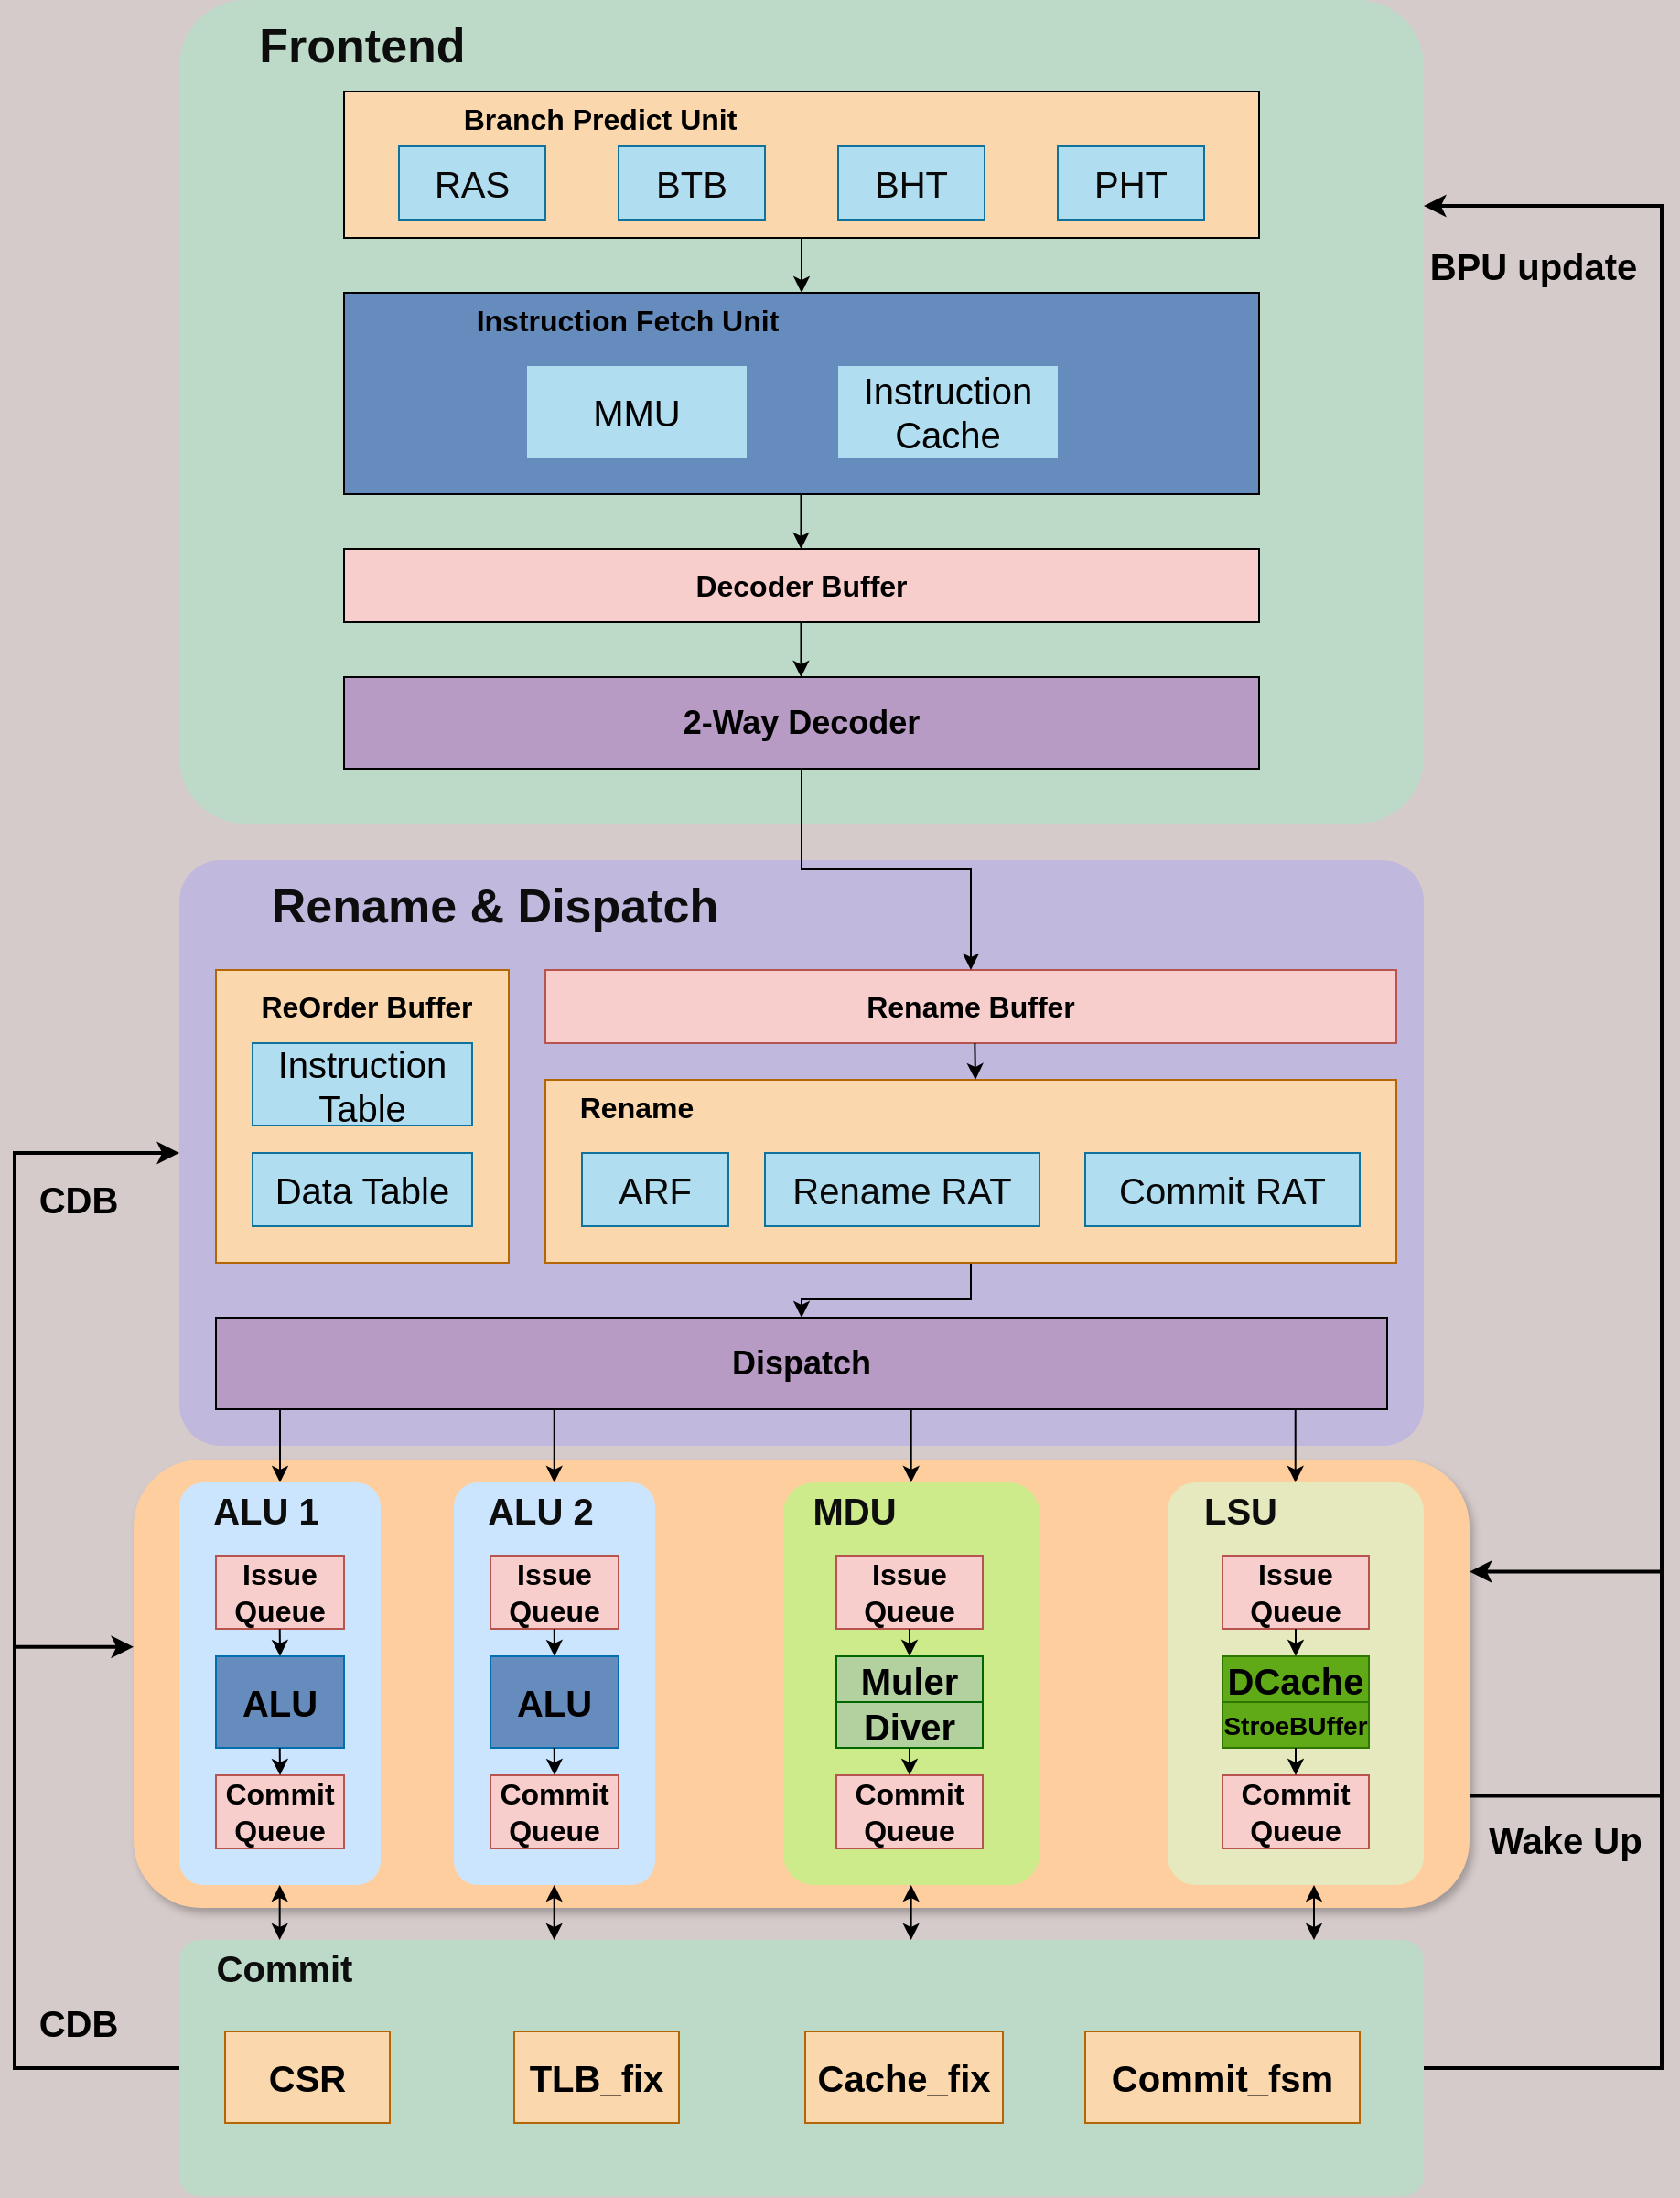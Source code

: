 <mxfile version="24.0.4" type="device">
  <diagram name="第 1 页" id="OixxFrNOTcnE9LDFzAgu">
    <mxGraphModel dx="1265" dy="1587" grid="1" gridSize="10" guides="1" tooltips="1" connect="1" arrows="1" fold="1" page="1" pageScale="1" pageWidth="1169" pageHeight="827" background="#D6CBCB" math="0" shadow="0">
      <root>
        <mxCell id="0" />
        <mxCell id="1" parent="0" />
        <mxCell id="g7ZWh883WfCquwsNuPWS-22" value="" style="rounded=1;whiteSpace=wrap;html=1;fillColor=#FFCE9F;dashed=1;dashPattern=12 12;strokeWidth=2;strokeColor=none;shadow=1;" parent="1" vertex="1">
          <mxGeometry x="195" y="27.5" width="730" height="245" as="geometry" />
        </mxCell>
        <mxCell id="9N7Yw_b5-xZxr5LR7VDQ-1" value="" style="rounded=1;whiteSpace=wrap;html=1;gradientColor=none;fillColor=#BDD9C8;arcSize=8;movable=1;resizable=1;rotatable=1;deletable=1;editable=1;locked=0;connectable=1;strokeColor=none;" parent="1" vertex="1">
          <mxGeometry x="220" y="-770" width="680" height="450" as="geometry" />
        </mxCell>
        <mxCell id="9N7Yw_b5-xZxr5LR7VDQ-2" value="&lt;b&gt;&lt;font style=&quot;font-size: 26px;&quot; color=&quot;#0d0d0d&quot;&gt;Frontend&lt;/font&gt;&lt;/b&gt;" style="text;strokeColor=none;align=center;fillColor=none;html=1;verticalAlign=middle;whiteSpace=wrap;rounded=0;movable=1;resizable=1;rotatable=1;deletable=1;editable=1;locked=0;connectable=1;" parent="1" vertex="1">
          <mxGeometry x="250" y="-760" width="140" height="30" as="geometry" />
        </mxCell>
        <mxCell id="9N7Yw_b5-xZxr5LR7VDQ-3" value="" style="rounded=0;whiteSpace=wrap;html=1;fillColor=#fad7ac;strokeColor=#000000;movable=1;resizable=1;rotatable=1;deletable=1;editable=1;locked=0;connectable=1;" parent="1" vertex="1">
          <mxGeometry x="310" y="-720" width="500" height="80" as="geometry" />
        </mxCell>
        <mxCell id="9N7Yw_b5-xZxr5LR7VDQ-4" value="&lt;font style=&quot;font-size: 20px;&quot; color=&quot;#080808&quot;&gt;RAS&lt;/font&gt;" style="rounded=0;whiteSpace=wrap;html=1;fillColor=#b1ddf0;strokeColor=#10739e;fontSize=20;" parent="1" vertex="1">
          <mxGeometry x="340" y="-690" width="80" height="40" as="geometry" />
        </mxCell>
        <mxCell id="9N7Yw_b5-xZxr5LR7VDQ-5" value="&lt;font style=&quot;font-size: 20px;&quot; color=&quot;#080808&quot;&gt;BTB&lt;/font&gt;" style="rounded=0;whiteSpace=wrap;html=1;fillColor=#b1ddf0;strokeColor=#10739e;fontSize=20;" parent="1" vertex="1">
          <mxGeometry x="460" y="-690" width="80" height="40" as="geometry" />
        </mxCell>
        <mxCell id="9N7Yw_b5-xZxr5LR7VDQ-6" value="&lt;font style=&quot;font-size: 20px;&quot; color=&quot;#080808&quot;&gt;BHT&lt;/font&gt;" style="rounded=0;whiteSpace=wrap;html=1;fillColor=#b1ddf0;strokeColor=#10739e;fontSize=20;" parent="1" vertex="1">
          <mxGeometry x="580" y="-690" width="80" height="40" as="geometry" />
        </mxCell>
        <mxCell id="9N7Yw_b5-xZxr5LR7VDQ-7" value="&lt;font style=&quot;font-size: 20px;&quot; color=&quot;#080808&quot;&gt;PHT&lt;/font&gt;" style="rounded=0;whiteSpace=wrap;html=1;fillColor=#b1ddf0;strokeColor=#10739e;fontSize=20;" parent="1" vertex="1">
          <mxGeometry x="700" y="-690" width="80" height="40" as="geometry" />
        </mxCell>
        <mxCell id="9N7Yw_b5-xZxr5LR7VDQ-9" value="&lt;font style=&quot;font-size: 16px;&quot; color=&quot;#000000&quot;&gt;&lt;b&gt;Branch Predict Unit&lt;/b&gt;&lt;/font&gt;" style="text;strokeColor=none;align=center;fillColor=none;html=1;verticalAlign=middle;whiteSpace=wrap;rounded=0;" parent="1" vertex="1">
          <mxGeometry x="370" y="-720" width="160" height="30" as="geometry" />
        </mxCell>
        <mxCell id="9N7Yw_b5-xZxr5LR7VDQ-10" value="" style="whiteSpace=wrap;html=1;fillColor=#668CBD;strokeColor=#000000;fontColor=#ffffff;" parent="1" vertex="1">
          <mxGeometry x="310" y="-610" width="500" height="110" as="geometry" />
        </mxCell>
        <mxCell id="9N7Yw_b5-xZxr5LR7VDQ-11" value="&lt;font style=&quot;font-size: 16px;&quot; color=&quot;#000000&quot;&gt;&lt;b&gt;Instruction Fetch Unit&lt;/b&gt;&lt;/font&gt;" style="text;strokeColor=none;align=center;fillColor=none;html=1;verticalAlign=middle;whiteSpace=wrap;rounded=0;" parent="1" vertex="1">
          <mxGeometry x="380" y="-610" width="170" height="30" as="geometry" />
        </mxCell>
        <mxCell id="9N7Yw_b5-xZxr5LR7VDQ-12" value="&lt;font color=&quot;#000000&quot; style=&quot;font-size: 20px;&quot;&gt;Instruction Cache&lt;/font&gt;" style="whiteSpace=wrap;html=1;fillColor=#b1ddf0;strokeColor=none;" parent="1" vertex="1">
          <mxGeometry x="580" y="-570" width="120" height="50" as="geometry" />
        </mxCell>
        <mxCell id="9N7Yw_b5-xZxr5LR7VDQ-15" value="&lt;font size=&quot;1&quot; color=&quot;#000000&quot; style=&quot;&quot;&gt;&lt;b style=&quot;font-size: 18px;&quot;&gt;2-Way Decoder&lt;/b&gt;&lt;/font&gt;" style="whiteSpace=wrap;html=1;fillColor=#B89BC4;strokeColor=#000000;" parent="1" vertex="1">
          <mxGeometry x="310" y="-400" width="500" height="50" as="geometry" />
        </mxCell>
        <mxCell id="v0avsc7RBEA6WFCqqq-d-2" value="&lt;font color=&quot;#000000&quot; style=&quot;font-size: 20px;&quot;&gt;MMU&lt;/font&gt;" style="whiteSpace=wrap;html=1;fillColor=#b1ddf0;strokeColor=none;" parent="1" vertex="1">
          <mxGeometry x="410" y="-570" width="120" height="50" as="geometry" />
        </mxCell>
        <mxCell id="v0avsc7RBEA6WFCqqq-d-3" value="&lt;font color=&quot;#000000&quot; style=&quot;font-size: 16px;&quot;&gt;&lt;b&gt;Decoder Buffer&lt;/b&gt;&lt;/font&gt;" style="whiteSpace=wrap;html=1;fillColor=#f8cecc;strokeColor=#000000;" parent="1" vertex="1">
          <mxGeometry x="310" y="-470" width="500" height="40" as="geometry" />
        </mxCell>
        <mxCell id="v0avsc7RBEA6WFCqqq-d-5" value="" style="rounded=1;whiteSpace=wrap;html=1;strokeColor=none;align=center;verticalAlign=middle;fontFamily=Helvetica;fontSize=12;fillColor=#C1B8DE;arcSize=7;" parent="1" vertex="1">
          <mxGeometry x="220" y="-300" width="680" height="320" as="geometry" />
        </mxCell>
        <mxCell id="v0avsc7RBEA6WFCqqq-d-6" value="&lt;b&gt;&lt;font style=&quot;font-size: 26px;&quot; color=&quot;#0d0d0d&quot;&gt;Rename &amp;amp; Dispatch&lt;/font&gt;&lt;/b&gt;" style="text;strokeColor=none;align=center;fillColor=none;html=1;verticalAlign=middle;whiteSpace=wrap;rounded=0;movable=1;resizable=1;rotatable=1;deletable=1;editable=1;locked=0;connectable=1;" parent="1" vertex="1">
          <mxGeometry x="255" y="-290" width="275" height="30" as="geometry" />
        </mxCell>
        <mxCell id="v0avsc7RBEA6WFCqqq-d-9" value="" style="rounded=1;whiteSpace=wrap;html=1;strokeColor=none;align=center;verticalAlign=middle;fontFamily=Helvetica;fontSize=12;fillColor=#cce5ff;arcSize=12;" parent="1" vertex="1">
          <mxGeometry x="220" y="40" width="110" height="220" as="geometry" />
        </mxCell>
        <mxCell id="v0avsc7RBEA6WFCqqq-d-10" value="" style="rounded=1;whiteSpace=wrap;html=1;strokeColor=none;align=center;verticalAlign=middle;fontFamily=Helvetica;fontSize=12;fillColor=#E6E8BE;arcSize=11;" parent="1" vertex="1">
          <mxGeometry x="760" y="40" width="140" height="220" as="geometry" />
        </mxCell>
        <mxCell id="v0avsc7RBEA6WFCqqq-d-11" value="" style="rounded=1;whiteSpace=wrap;html=1;strokeColor=none;align=center;verticalAlign=middle;fontFamily=Helvetica;fontSize=12;fillColor=#cdeb8b;arcSize=12;" parent="1" vertex="1">
          <mxGeometry x="550" y="40" width="140" height="220" as="geometry" />
        </mxCell>
        <mxCell id="v0avsc7RBEA6WFCqqq-d-13" value="&lt;font color=&quot;#0d0d0d&quot;&gt;&lt;b&gt;ALU 1&lt;/b&gt;&lt;/font&gt;" style="text;strokeColor=none;align=center;fillColor=none;html=1;verticalAlign=middle;whiteSpace=wrap;rounded=0;movable=1;resizable=1;rotatable=1;deletable=1;editable=1;locked=0;connectable=1;fontSize=20;" parent="1" vertex="1">
          <mxGeometry x="225" y="40" width="85" height="30" as="geometry" />
        </mxCell>
        <mxCell id="v0avsc7RBEA6WFCqqq-d-14" value="&lt;b style=&quot;font-size: 20px;&quot;&gt;&lt;font style=&quot;font-size: 20px;&quot; color=&quot;#0d0d0d&quot;&gt;LSU&lt;/font&gt;&lt;/b&gt;" style="text;strokeColor=none;align=center;fillColor=none;html=1;verticalAlign=middle;whiteSpace=wrap;rounded=0;movable=1;resizable=1;rotatable=1;deletable=1;editable=1;locked=0;connectable=1;fontSize=20;" parent="1" vertex="1">
          <mxGeometry x="760" y="40" width="80" height="30" as="geometry" />
        </mxCell>
        <mxCell id="v0avsc7RBEA6WFCqqq-d-15" value="&lt;b style=&quot;font-size: 20px;&quot;&gt;&lt;font style=&quot;font-size: 20px;&quot; color=&quot;#0d0d0d&quot;&gt;MDU&lt;/font&gt;&lt;/b&gt;" style="text;strokeColor=none;align=center;fillColor=none;html=1;verticalAlign=middle;whiteSpace=wrap;rounded=0;movable=1;resizable=1;rotatable=1;deletable=1;editable=1;locked=0;connectable=1;fontSize=20;" parent="1" vertex="1">
          <mxGeometry x="549" y="40" width="80" height="30" as="geometry" />
        </mxCell>
        <mxCell id="v0avsc7RBEA6WFCqqq-d-20" value="&lt;font color=&quot;#000000&quot; style=&quot;font-size: 20px;&quot;&gt;ALU&lt;/font&gt;" style="whiteSpace=wrap;html=1;fillColor=#668CBD;strokeColor=#006EAF;fontColor=#ffffff;fontStyle=1" parent="1" vertex="1">
          <mxGeometry x="240" y="135" width="70" height="50" as="geometry" />
        </mxCell>
        <mxCell id="v0avsc7RBEA6WFCqqq-d-4" value="&lt;font color=&quot;#000000&quot; style=&quot;font-size: 16px;&quot;&gt;&lt;b&gt;Rename Buffer&lt;/b&gt;&lt;/font&gt;" style="whiteSpace=wrap;html=1;fillColor=#f8cecc;strokeColor=#b85450;" parent="1" vertex="1">
          <mxGeometry x="420" y="-240" width="465" height="40" as="geometry" />
        </mxCell>
        <mxCell id="v0avsc7RBEA6WFCqqq-d-24" value="" style="whiteSpace=wrap;html=1;fillColor=#fad7ac;strokeColor=#b46504;rounded=0;" parent="1" vertex="1">
          <mxGeometry x="240" y="-240" width="160" height="160" as="geometry" />
        </mxCell>
        <mxCell id="v0avsc7RBEA6WFCqqq-d-25" value="&lt;font style=&quot;font-size: 16px;&quot; color=&quot;#000000&quot;&gt;&lt;b&gt;ReOrder Buffer&lt;/b&gt;&lt;/font&gt;" style="text;strokeColor=none;align=center;fillColor=none;html=1;verticalAlign=middle;whiteSpace=wrap;rounded=0;" parent="1" vertex="1">
          <mxGeometry x="245" y="-235" width="155" height="30" as="geometry" />
        </mxCell>
        <mxCell id="v0avsc7RBEA6WFCqqq-d-26" value="&lt;font color=&quot;#000000&quot;&gt;&lt;span style=&quot;font-size: 20px;&quot;&gt;Data Table&lt;/span&gt;&lt;/font&gt;" style="whiteSpace=wrap;html=1;fillColor=#b1ddf0;strokeColor=#10739e;rounded=0;fontSize=20;" parent="1" vertex="1">
          <mxGeometry x="260" y="-140" width="120" height="40" as="geometry" />
        </mxCell>
        <mxCell id="v0avsc7RBEA6WFCqqq-d-27" value="&lt;font color=&quot;#000000&quot; style=&quot;font-size: 20px;&quot;&gt;Instruction Table&lt;/font&gt;" style="whiteSpace=wrap;html=1;fillColor=#b1ddf0;strokeColor=#10739e;rounded=0;fontSize=20;" parent="1" vertex="1">
          <mxGeometry x="260" y="-200" width="120" height="45" as="geometry" />
        </mxCell>
        <mxCell id="v0avsc7RBEA6WFCqqq-d-77" style="edgeStyle=orthogonalEdgeStyle;rounded=0;orthogonalLoop=1;jettySize=auto;html=1;entryX=0.5;entryY=0;entryDx=0;entryDy=0;fontFamily=Helvetica;fontSize=12;fontColor=default;strokeColor=#000000;" parent="1" source="v0avsc7RBEA6WFCqqq-d-29" target="v0avsc7RBEA6WFCqqq-d-36" edge="1">
          <mxGeometry relative="1" as="geometry" />
        </mxCell>
        <mxCell id="v0avsc7RBEA6WFCqqq-d-29" value="" style="whiteSpace=wrap;html=1;rounded=0;strokeColor=#b46504;align=center;verticalAlign=middle;fontFamily=Helvetica;fontSize=12;fontColor=default;fillColor=#fad7ac;" parent="1" vertex="1">
          <mxGeometry x="420" y="-180" width="465" height="100" as="geometry" />
        </mxCell>
        <mxCell id="v0avsc7RBEA6WFCqqq-d-28" value="&lt;font style=&quot;font-size: 16px;&quot; color=&quot;#000000&quot;&gt;&lt;b&gt;Rename&lt;/b&gt;&lt;/font&gt;" style="text;strokeColor=none;align=center;fillColor=none;html=1;verticalAlign=middle;whiteSpace=wrap;rounded=0;" parent="1" vertex="1">
          <mxGeometry x="420" y="-180" width="100" height="30" as="geometry" />
        </mxCell>
        <mxCell id="v0avsc7RBEA6WFCqqq-d-31" value="&lt;font style=&quot;font-size: 20px;&quot; color=&quot;#080808&quot;&gt;ARF&lt;/font&gt;" style="rounded=0;whiteSpace=wrap;html=1;fillColor=#b1ddf0;strokeColor=#10739e;fontSize=20;" parent="1" vertex="1">
          <mxGeometry x="440" y="-140" width="80" height="40" as="geometry" />
        </mxCell>
        <mxCell id="v0avsc7RBEA6WFCqqq-d-32" value="&lt;font style=&quot;font-size: 20px;&quot; color=&quot;#080808&quot;&gt;Rename RAT&lt;/font&gt;" style="rounded=0;whiteSpace=wrap;html=1;fillColor=#b1ddf0;strokeColor=#10739e;fontSize=20;" parent="1" vertex="1">
          <mxGeometry x="540" y="-140" width="150" height="40" as="geometry" />
        </mxCell>
        <mxCell id="v0avsc7RBEA6WFCqqq-d-34" value="&lt;font style=&quot;font-size: 20px;&quot; color=&quot;#080808&quot;&gt;Commit RAT&lt;/font&gt;" style="rounded=0;whiteSpace=wrap;html=1;fillColor=#b1ddf0;strokeColor=#10739e;fontSize=20;" parent="1" vertex="1">
          <mxGeometry x="715" y="-140" width="150" height="40" as="geometry" />
        </mxCell>
        <mxCell id="v0avsc7RBEA6WFCqqq-d-36" value="&lt;font color=&quot;#000000&quot;&gt;&lt;span style=&quot;font-size: 18px;&quot;&gt;&lt;b&gt;Dispatch&lt;/b&gt;&lt;/span&gt;&lt;/font&gt;" style="whiteSpace=wrap;html=1;fillColor=#B89BC4;strokeColor=#000000;" parent="1" vertex="1">
          <mxGeometry x="240" y="-50" width="640" height="50" as="geometry" />
        </mxCell>
        <mxCell id="v0avsc7RBEA6WFCqqq-d-42" value="&lt;font color=&quot;#000000&quot; style=&quot;font-size: 16px;&quot;&gt;&lt;b&gt;Issue Queue&lt;/b&gt;&lt;/font&gt;" style="whiteSpace=wrap;html=1;fillColor=#f8cecc;strokeColor=#b85450;" parent="1" vertex="1">
          <mxGeometry x="240" y="80" width="70" height="40" as="geometry" />
        </mxCell>
        <mxCell id="v0avsc7RBEA6WFCqqq-d-48" value="&lt;font color=&quot;#000000&quot; style=&quot;font-size: 16px;&quot;&gt;&lt;b&gt;Commit Queue&lt;/b&gt;&lt;/font&gt;" style="whiteSpace=wrap;html=1;fillColor=#f8cecc;strokeColor=#b85450;" parent="1" vertex="1">
          <mxGeometry x="240" y="200" width="70" height="40" as="geometry" />
        </mxCell>
        <mxCell id="v0avsc7RBEA6WFCqqq-d-50" value="&lt;font color=&quot;#000000&quot; style=&quot;font-size: 16px;&quot;&gt;&lt;b&gt;Issue Queue&lt;/b&gt;&lt;/font&gt;" style="whiteSpace=wrap;html=1;fillColor=#f8cecc;strokeColor=#b85450;" parent="1" vertex="1">
          <mxGeometry x="790" y="80" width="80" height="40" as="geometry" />
        </mxCell>
        <mxCell id="v0avsc7RBEA6WFCqqq-d-51" value="&lt;font color=&quot;#000000&quot; style=&quot;font-size: 16px;&quot;&gt;&lt;b&gt;Commit Queue&lt;/b&gt;&lt;/font&gt;" style="whiteSpace=wrap;html=1;fillColor=#f8cecc;strokeColor=#b85450;" parent="1" vertex="1">
          <mxGeometry x="790" y="200" width="80" height="40" as="geometry" />
        </mxCell>
        <mxCell id="v0avsc7RBEA6WFCqqq-d-52" value="&lt;font color=&quot;#000000&quot; style=&quot;font-size: 16px;&quot;&gt;&lt;b&gt;Issue Queue&lt;/b&gt;&lt;/font&gt;" style="whiteSpace=wrap;html=1;fillColor=#f8cecc;strokeColor=#b85450;" parent="1" vertex="1">
          <mxGeometry x="579" y="80" width="80" height="40" as="geometry" />
        </mxCell>
        <mxCell id="v0avsc7RBEA6WFCqqq-d-53" value="&lt;font color=&quot;#000000&quot; style=&quot;font-size: 16px;&quot;&gt;&lt;b&gt;Commit Queue&lt;/b&gt;&lt;/font&gt;" style="whiteSpace=wrap;html=1;fillColor=#f8cecc;strokeColor=#b85450;" parent="1" vertex="1">
          <mxGeometry x="579" y="200" width="80" height="40" as="geometry" />
        </mxCell>
        <mxCell id="g7ZWh883WfCquwsNuPWS-17" style="edgeStyle=orthogonalEdgeStyle;rounded=0;orthogonalLoop=1;jettySize=auto;html=1;exitX=0;exitY=0.5;exitDx=0;exitDy=0;entryX=0;entryY=0.5;entryDx=0;entryDy=0;jumpSize=16;strokeWidth=2;" parent="1" source="v0avsc7RBEA6WFCqqq-d-54" target="v0avsc7RBEA6WFCqqq-d-5" edge="1">
          <mxGeometry relative="1" as="geometry">
            <Array as="points">
              <mxPoint x="130" y="360" />
              <mxPoint x="130" y="-140" />
            </Array>
          </mxGeometry>
        </mxCell>
        <mxCell id="g7ZWh883WfCquwsNuPWS-30" style="edgeStyle=orthogonalEdgeStyle;rounded=0;orthogonalLoop=1;jettySize=auto;html=1;exitX=1;exitY=0.5;exitDx=0;exitDy=0;entryX=1;entryY=0.25;entryDx=0;entryDy=0;strokeWidth=2;" parent="1" source="v0avsc7RBEA6WFCqqq-d-54" target="9N7Yw_b5-xZxr5LR7VDQ-1" edge="1">
          <mxGeometry relative="1" as="geometry">
            <Array as="points">
              <mxPoint x="1030" y="360" />
              <mxPoint x="1030" y="-658" />
            </Array>
          </mxGeometry>
        </mxCell>
        <mxCell id="v0avsc7RBEA6WFCqqq-d-54" value="" style="rounded=1;whiteSpace=wrap;html=1;strokeColor=none;align=center;verticalAlign=middle;fontFamily=Helvetica;fontSize=12;fillColor=#BDD9C8;gradientColor=none;arcSize=8;" parent="1" vertex="1">
          <mxGeometry x="220" y="290" width="680" height="140" as="geometry" />
        </mxCell>
        <mxCell id="v0avsc7RBEA6WFCqqq-d-55" value="" style="edgeStyle=none;orthogonalLoop=1;jettySize=auto;html=1;rounded=0;fontFamily=Helvetica;fontSize=12;fontColor=default;strokeColor=#000000;exitX=0.5;exitY=1;exitDx=0;exitDy=0;entryX=0.5;entryY=0;entryDx=0;entryDy=0;" parent="1" source="9N7Yw_b5-xZxr5LR7VDQ-3" target="9N7Yw_b5-xZxr5LR7VDQ-10" edge="1">
          <mxGeometry width="80" relative="1" as="geometry">
            <mxPoint x="535" y="-630" as="sourcePoint" />
            <mxPoint x="615" y="-630" as="targetPoint" />
            <Array as="points" />
          </mxGeometry>
        </mxCell>
        <mxCell id="v0avsc7RBEA6WFCqqq-d-56" value="" style="edgeStyle=none;orthogonalLoop=1;jettySize=auto;html=1;rounded=0;fontFamily=Helvetica;fontSize=12;fontColor=default;strokeColor=#000000;exitX=0.5;exitY=1;exitDx=0;exitDy=0;entryX=0.5;entryY=0;entryDx=0;entryDy=0;" parent="1" edge="1">
          <mxGeometry width="80" relative="1" as="geometry">
            <mxPoint x="559.72" y="-500" as="sourcePoint" />
            <mxPoint x="559.72" y="-470" as="targetPoint" />
            <Array as="points" />
          </mxGeometry>
        </mxCell>
        <mxCell id="v0avsc7RBEA6WFCqqq-d-57" value="" style="edgeStyle=none;orthogonalLoop=1;jettySize=auto;html=1;rounded=0;fontFamily=Helvetica;fontSize=12;fontColor=default;strokeColor=#000000;exitX=0.5;exitY=1;exitDx=0;exitDy=0;entryX=0.5;entryY=0;entryDx=0;entryDy=0;" parent="1" edge="1">
          <mxGeometry width="80" relative="1" as="geometry">
            <mxPoint x="559.72" y="-430" as="sourcePoint" />
            <mxPoint x="559.72" y="-400" as="targetPoint" />
            <Array as="points" />
          </mxGeometry>
        </mxCell>
        <mxCell id="v0avsc7RBEA6WFCqqq-d-59" value="" style="edgeStyle=none;orthogonalLoop=1;jettySize=auto;html=1;rounded=0;fontFamily=Helvetica;fontSize=12;fontColor=default;strokeColor=#000000;exitX=0.5;exitY=1;exitDx=0;exitDy=0;" parent="1" edge="1">
          <mxGeometry width="80" relative="1" as="geometry">
            <mxPoint x="654.67" y="-200" as="sourcePoint" />
            <mxPoint x="655" y="-180" as="targetPoint" />
            <Array as="points" />
          </mxGeometry>
        </mxCell>
        <mxCell id="v0avsc7RBEA6WFCqqq-d-63" value="&lt;font color=&quot;#0d0d0d&quot;&gt;&lt;b&gt;Commit&lt;/b&gt;&lt;/font&gt;" style="text;strokeColor=none;align=center;fillColor=none;html=1;verticalAlign=middle;whiteSpace=wrap;rounded=0;movable=1;resizable=1;rotatable=1;deletable=1;editable=1;locked=0;connectable=1;fontSize=20;" parent="1" vertex="1">
          <mxGeometry x="235" y="290" width="85" height="30" as="geometry" />
        </mxCell>
        <mxCell id="v0avsc7RBEA6WFCqqq-d-64" value="" style="edgeStyle=none;orthogonalLoop=1;jettySize=auto;html=1;rounded=0;fontFamily=Helvetica;fontSize=12;fontColor=default;strokeColor=#000000;" parent="1" edge="1">
          <mxGeometry width="80" relative="1" as="geometry">
            <mxPoint x="274.86" y="120" as="sourcePoint" />
            <mxPoint x="275.02" y="135" as="targetPoint" />
            <Array as="points" />
          </mxGeometry>
        </mxCell>
        <mxCell id="v0avsc7RBEA6WFCqqq-d-65" value="" style="edgeStyle=none;orthogonalLoop=1;jettySize=auto;html=1;rounded=0;fontFamily=Helvetica;fontSize=12;fontColor=default;strokeColor=#000000;" parent="1" edge="1">
          <mxGeometry width="80" relative="1" as="geometry">
            <mxPoint x="274.86" y="185" as="sourcePoint" />
            <mxPoint x="275.02" y="200" as="targetPoint" />
            <Array as="points" />
          </mxGeometry>
        </mxCell>
        <mxCell id="v0avsc7RBEA6WFCqqq-d-68" value="&lt;font color=&quot;#000000&quot; style=&quot;font-size: 20px;&quot;&gt;&lt;b&gt;CSR&lt;/b&gt;&lt;/font&gt;" style="whiteSpace=wrap;html=1;fillColor=#fad7ac;strokeColor=#b46504;rounded=0;" parent="1" vertex="1">
          <mxGeometry x="245" y="340" width="90" height="50" as="geometry" />
        </mxCell>
        <mxCell id="v0avsc7RBEA6WFCqqq-d-69" value="" style="rounded=1;whiteSpace=wrap;html=1;strokeColor=none;align=center;verticalAlign=middle;fontFamily=Helvetica;fontSize=12;fillColor=#cce5ff;arcSize=12;" parent="1" vertex="1">
          <mxGeometry x="370" y="40" width="110" height="220" as="geometry" />
        </mxCell>
        <mxCell id="v0avsc7RBEA6WFCqqq-d-70" value="&lt;font color=&quot;#0d0d0d&quot;&gt;&lt;b&gt;ALU 2&lt;/b&gt;&lt;/font&gt;" style="text;strokeColor=none;align=center;fillColor=none;html=1;verticalAlign=middle;whiteSpace=wrap;rounded=0;movable=1;resizable=1;rotatable=1;deletable=1;editable=1;locked=0;connectable=1;fontSize=20;" parent="1" vertex="1">
          <mxGeometry x="375" y="40" width="85" height="30" as="geometry" />
        </mxCell>
        <mxCell id="v0avsc7RBEA6WFCqqq-d-71" value="&lt;font color=&quot;#000000&quot; style=&quot;font-size: 20px;&quot;&gt;ALU&lt;/font&gt;" style="whiteSpace=wrap;html=1;fillColor=#668CBD;strokeColor=#006EAF;fontColor=#ffffff;fontStyle=1" parent="1" vertex="1">
          <mxGeometry x="390" y="135" width="70" height="50" as="geometry" />
        </mxCell>
        <mxCell id="v0avsc7RBEA6WFCqqq-d-72" value="&lt;font color=&quot;#000000&quot; style=&quot;font-size: 16px;&quot;&gt;&lt;b&gt;Issue Queue&lt;/b&gt;&lt;/font&gt;" style="whiteSpace=wrap;html=1;fillColor=#f8cecc;strokeColor=#b85450;" parent="1" vertex="1">
          <mxGeometry x="390" y="80" width="70" height="40" as="geometry" />
        </mxCell>
        <mxCell id="v0avsc7RBEA6WFCqqq-d-73" value="&lt;font color=&quot;#000000&quot; style=&quot;font-size: 16px;&quot;&gt;&lt;b&gt;Commit Queue&lt;/b&gt;&lt;/font&gt;" style="whiteSpace=wrap;html=1;fillColor=#f8cecc;strokeColor=#b85450;" parent="1" vertex="1">
          <mxGeometry x="390" y="200" width="70" height="40" as="geometry" />
        </mxCell>
        <mxCell id="v0avsc7RBEA6WFCqqq-d-74" value="" style="edgeStyle=none;orthogonalLoop=1;jettySize=auto;html=1;rounded=0;fontFamily=Helvetica;fontSize=12;fontColor=default;strokeColor=#000000;" parent="1" edge="1">
          <mxGeometry width="80" relative="1" as="geometry">
            <mxPoint x="424.86" y="120" as="sourcePoint" />
            <mxPoint x="425.02" y="135" as="targetPoint" />
            <Array as="points" />
          </mxGeometry>
        </mxCell>
        <mxCell id="v0avsc7RBEA6WFCqqq-d-75" value="" style="edgeStyle=none;orthogonalLoop=1;jettySize=auto;html=1;rounded=0;fontFamily=Helvetica;fontSize=12;fontColor=default;strokeColor=#000000;" parent="1" edge="1">
          <mxGeometry width="80" relative="1" as="geometry">
            <mxPoint x="424.86" y="185" as="sourcePoint" />
            <mxPoint x="425.02" y="200" as="targetPoint" />
            <Array as="points" />
          </mxGeometry>
        </mxCell>
        <mxCell id="v0avsc7RBEA6WFCqqq-d-79" value="" style="edgeStyle=none;orthogonalLoop=1;jettySize=auto;html=1;rounded=0;labelBackgroundColor=default;strokeColor=#000000;align=center;verticalAlign=middle;fontFamily=Helvetica;fontSize=12;fontColor=default;endArrow=classic;shape=connector;" parent="1" edge="1">
          <mxGeometry width="80" relative="1" as="geometry">
            <mxPoint x="275" as="sourcePoint" />
            <mxPoint x="275" y="40" as="targetPoint" />
            <Array as="points" />
          </mxGeometry>
        </mxCell>
        <mxCell id="v0avsc7RBEA6WFCqqq-d-80" value="" style="edgeStyle=none;orthogonalLoop=1;jettySize=auto;html=1;rounded=0;labelBackgroundColor=default;strokeColor=#000000;align=center;verticalAlign=middle;fontFamily=Helvetica;fontSize=12;fontColor=default;endArrow=classic;shape=connector;" parent="1" edge="1">
          <mxGeometry width="80" relative="1" as="geometry">
            <mxPoint x="424.86" as="sourcePoint" />
            <mxPoint x="424.86" y="40" as="targetPoint" />
            <Array as="points" />
          </mxGeometry>
        </mxCell>
        <mxCell id="v0avsc7RBEA6WFCqqq-d-81" value="" style="edgeStyle=none;orthogonalLoop=1;jettySize=auto;html=1;rounded=0;labelBackgroundColor=default;strokeColor=#000000;align=center;verticalAlign=middle;fontFamily=Helvetica;fontSize=12;fontColor=default;endArrow=classic;shape=connector;" parent="1" edge="1">
          <mxGeometry width="80" relative="1" as="geometry">
            <mxPoint x="619.86" as="sourcePoint" />
            <mxPoint x="619.86" y="40" as="targetPoint" />
            <Array as="points" />
          </mxGeometry>
        </mxCell>
        <mxCell id="v0avsc7RBEA6WFCqqq-d-82" value="" style="edgeStyle=none;orthogonalLoop=1;jettySize=auto;html=1;rounded=0;labelBackgroundColor=default;strokeColor=#000000;align=center;verticalAlign=middle;fontFamily=Helvetica;fontSize=12;fontColor=default;endArrow=classic;shape=connector;" parent="1" edge="1">
          <mxGeometry width="80" relative="1" as="geometry">
            <mxPoint x="829.86" as="sourcePoint" />
            <mxPoint x="829.86" y="40" as="targetPoint" />
            <Array as="points" />
          </mxGeometry>
        </mxCell>
        <mxCell id="v0avsc7RBEA6WFCqqq-d-86" style="edgeStyle=orthogonalEdgeStyle;shape=connector;rounded=0;orthogonalLoop=1;jettySize=auto;html=1;entryX=0.5;entryY=0;entryDx=0;entryDy=0;labelBackgroundColor=default;strokeColor=#000000;align=center;verticalAlign=middle;fontFamily=Helvetica;fontSize=12;fontColor=default;endArrow=classic;movable=1;resizable=1;rotatable=1;deletable=1;editable=1;locked=0;connectable=1;" parent="1" source="9N7Yw_b5-xZxr5LR7VDQ-15" target="v0avsc7RBEA6WFCqqq-d-4" edge="1">
          <mxGeometry relative="1" as="geometry" />
        </mxCell>
        <mxCell id="v0avsc7RBEA6WFCqqq-d-87" value="" style="edgeStyle=none;orthogonalLoop=1;jettySize=auto;html=1;rounded=0;labelBackgroundColor=default;strokeColor=#000000;align=center;verticalAlign=middle;fontFamily=Helvetica;fontSize=12;fontColor=default;endArrow=classic;shape=connector;startArrow=classic;startFill=1;" parent="1" edge="1">
          <mxGeometry width="80" relative="1" as="geometry">
            <mxPoint x="274.83" y="260" as="sourcePoint" />
            <mxPoint x="274.83" y="290" as="targetPoint" />
            <Array as="points" />
          </mxGeometry>
        </mxCell>
        <mxCell id="v0avsc7RBEA6WFCqqq-d-88" value="" style="edgeStyle=none;orthogonalLoop=1;jettySize=auto;html=1;rounded=0;labelBackgroundColor=default;strokeColor=#000000;align=center;verticalAlign=middle;fontFamily=Helvetica;fontSize=12;fontColor=default;endArrow=classic;shape=connector;startArrow=classic;startFill=1;" parent="1" edge="1">
          <mxGeometry width="80" relative="1" as="geometry">
            <mxPoint x="424.83" y="260" as="sourcePoint" />
            <mxPoint x="424.83" y="290" as="targetPoint" />
            <Array as="points" />
          </mxGeometry>
        </mxCell>
        <mxCell id="g7ZWh883WfCquwsNuPWS-1" value="&lt;font color=&quot;#000000&quot; style=&quot;font-size: 20px;&quot;&gt;DCache&lt;/font&gt;" style="whiteSpace=wrap;html=1;fillColor=#60a917;strokeColor=#2D7600;fontColor=#ffffff;fontStyle=1" parent="1" vertex="1">
          <mxGeometry x="790" y="135" width="80" height="25" as="geometry" />
        </mxCell>
        <mxCell id="g7ZWh883WfCquwsNuPWS-2" value="&lt;font color=&quot;#000000&quot; style=&quot;font-size: 14px;&quot;&gt;StroeBUffer&lt;/font&gt;" style="whiteSpace=wrap;html=1;fillColor=#60a917;strokeColor=#2D7600;fontColor=#ffffff;fontStyle=1" parent="1" vertex="1">
          <mxGeometry x="790" y="160" width="80" height="25" as="geometry" />
        </mxCell>
        <mxCell id="g7ZWh883WfCquwsNuPWS-3" value="&lt;font color=&quot;#000000&quot;&gt;&lt;span style=&quot;font-size: 20px;&quot;&gt;Muler&lt;/span&gt;&lt;/font&gt;" style="whiteSpace=wrap;html=1;fillColor=#b3d19f;strokeColor=#006600;fontColor=#ffffff;fontStyle=1" parent="1" vertex="1">
          <mxGeometry x="579" y="135" width="80" height="25" as="geometry" />
        </mxCell>
        <mxCell id="g7ZWh883WfCquwsNuPWS-4" value="&lt;font color=&quot;#000000&quot; style=&quot;font-size: 20px;&quot;&gt;Diver&lt;/font&gt;" style="whiteSpace=wrap;html=1;fillColor=#b3d19f;strokeColor=#006600;fontColor=#ffffff;fontStyle=1" parent="1" vertex="1">
          <mxGeometry x="579" y="160" width="80" height="25" as="geometry" />
        </mxCell>
        <mxCell id="g7ZWh883WfCquwsNuPWS-7" value="" style="endArrow=classic;html=1;rounded=0;exitX=0.5;exitY=1;exitDx=0;exitDy=0;entryX=0.5;entryY=0;entryDx=0;entryDy=0;" parent="1" source="v0avsc7RBEA6WFCqqq-d-52" target="g7ZWh883WfCquwsNuPWS-3" edge="1">
          <mxGeometry width="50" height="50" relative="1" as="geometry">
            <mxPoint x="719" y="120" as="sourcePoint" />
            <mxPoint x="769" y="70" as="targetPoint" />
          </mxGeometry>
        </mxCell>
        <mxCell id="g7ZWh883WfCquwsNuPWS-8" value="" style="endArrow=classic;html=1;rounded=0;exitX=0.5;exitY=1;exitDx=0;exitDy=0;entryX=0.5;entryY=0;entryDx=0;entryDy=0;" parent="1" source="g7ZWh883WfCquwsNuPWS-4" target="v0avsc7RBEA6WFCqqq-d-53" edge="1">
          <mxGeometry width="50" height="50" relative="1" as="geometry">
            <mxPoint x="669" y="220" as="sourcePoint" />
            <mxPoint x="719" y="170" as="targetPoint" />
          </mxGeometry>
        </mxCell>
        <mxCell id="g7ZWh883WfCquwsNuPWS-9" value="" style="endArrow=classic;html=1;rounded=0;entryX=0.5;entryY=0;entryDx=0;entryDy=0;exitX=0.5;exitY=1;exitDx=0;exitDy=0;" parent="1" source="v0avsc7RBEA6WFCqqq-d-50" target="g7ZWh883WfCquwsNuPWS-1" edge="1">
          <mxGeometry width="50" height="50" relative="1" as="geometry">
            <mxPoint x="770" y="170" as="sourcePoint" />
            <mxPoint x="820" y="120" as="targetPoint" />
          </mxGeometry>
        </mxCell>
        <mxCell id="g7ZWh883WfCquwsNuPWS-10" value="" style="endArrow=classic;html=1;rounded=0;entryX=0.5;entryY=0;entryDx=0;entryDy=0;exitX=0.5;exitY=1;exitDx=0;exitDy=0;" parent="1" source="g7ZWh883WfCquwsNuPWS-2" target="v0avsc7RBEA6WFCqqq-d-51" edge="1">
          <mxGeometry width="50" height="50" relative="1" as="geometry">
            <mxPoint x="760" y="220" as="sourcePoint" />
            <mxPoint x="810" y="170" as="targetPoint" />
          </mxGeometry>
        </mxCell>
        <mxCell id="g7ZWh883WfCquwsNuPWS-11" value="&lt;font color=&quot;#000000&quot; style=&quot;font-size: 20px;&quot;&gt;&lt;b&gt;TLB_fix&lt;/b&gt;&lt;/font&gt;" style="whiteSpace=wrap;html=1;fillColor=#fad7ac;strokeColor=#b46504;rounded=0;" parent="1" vertex="1">
          <mxGeometry x="403" y="340" width="90" height="50" as="geometry" />
        </mxCell>
        <mxCell id="g7ZWh883WfCquwsNuPWS-12" value="&lt;font color=&quot;#000000&quot; style=&quot;font-size: 20px;&quot;&gt;&lt;b&gt;Cache_fix&lt;/b&gt;&lt;/font&gt;" style="whiteSpace=wrap;html=1;fillColor=#fad7ac;strokeColor=#b46504;rounded=0;" parent="1" vertex="1">
          <mxGeometry x="562" y="340" width="108" height="50" as="geometry" />
        </mxCell>
        <mxCell id="g7ZWh883WfCquwsNuPWS-13" value="&lt;span style=&quot;font-size: 20px;&quot;&gt;&lt;b&gt;Commit_fsm&lt;/b&gt;&lt;/span&gt;" style="whiteSpace=wrap;html=1;fillColor=#fad7ac;strokeColor=#b46504;rounded=0;" parent="1" vertex="1">
          <mxGeometry x="715" y="340" width="150" height="50" as="geometry" />
        </mxCell>
        <mxCell id="g7ZWh883WfCquwsNuPWS-14" value="" style="edgeStyle=none;orthogonalLoop=1;jettySize=auto;html=1;rounded=0;labelBackgroundColor=default;strokeColor=#000000;align=center;verticalAlign=middle;fontFamily=Helvetica;fontSize=12;fontColor=default;endArrow=classic;shape=connector;startArrow=classic;startFill=1;" parent="1" edge="1">
          <mxGeometry width="80" relative="1" as="geometry">
            <mxPoint x="619.83" y="260" as="sourcePoint" />
            <mxPoint x="619.83" y="290" as="targetPoint" />
            <Array as="points" />
          </mxGeometry>
        </mxCell>
        <mxCell id="g7ZWh883WfCquwsNuPWS-15" value="" style="edgeStyle=none;orthogonalLoop=1;jettySize=auto;html=1;rounded=0;labelBackgroundColor=default;strokeColor=#000000;align=center;verticalAlign=middle;fontFamily=Helvetica;fontSize=12;fontColor=default;endArrow=classic;shape=connector;startArrow=classic;startFill=1;" parent="1" edge="1">
          <mxGeometry width="80" relative="1" as="geometry">
            <mxPoint x="840" y="260" as="sourcePoint" />
            <mxPoint x="840" y="290" as="targetPoint" />
            <Array as="points" />
          </mxGeometry>
        </mxCell>
        <mxCell id="g7ZWh883WfCquwsNuPWS-20" style="edgeStyle=orthogonalEdgeStyle;rounded=0;orthogonalLoop=1;jettySize=auto;html=1;exitX=0;exitY=0.5;exitDx=0;exitDy=0;entryX=0;entryY=0.418;entryDx=0;entryDy=0;entryPerimeter=0;strokeWidth=2;" parent="1" source="v0avsc7RBEA6WFCqqq-d-54" edge="1">
          <mxGeometry relative="1" as="geometry">
            <mxPoint x="195" y="129.91" as="targetPoint" />
            <Array as="points">
              <mxPoint x="130" y="360" />
              <mxPoint x="130" y="130" />
            </Array>
          </mxGeometry>
        </mxCell>
        <mxCell id="g7ZWh883WfCquwsNuPWS-21" value="&lt;font style=&quot;font-size: 20px;&quot;&gt;&lt;b&gt;CDB&lt;/b&gt;&lt;/font&gt;" style="text;html=1;align=center;verticalAlign=middle;whiteSpace=wrap;rounded=0;" parent="1" vertex="1">
          <mxGeometry x="135" y="-130" width="60" height="30" as="geometry" />
        </mxCell>
        <mxCell id="g7ZWh883WfCquwsNuPWS-26" value="&lt;font style=&quot;font-size: 20px;&quot;&gt;&lt;b&gt;CDB&lt;/b&gt;&lt;/font&gt;" style="text;html=1;align=center;verticalAlign=middle;whiteSpace=wrap;rounded=0;" parent="1" vertex="1">
          <mxGeometry x="135" y="320" width="60" height="30" as="geometry" />
        </mxCell>
        <mxCell id="g7ZWh883WfCquwsNuPWS-28" style="edgeStyle=orthogonalEdgeStyle;rounded=0;orthogonalLoop=1;jettySize=auto;html=1;exitX=1;exitY=0.75;exitDx=0;exitDy=0;entryX=1;entryY=0.25;entryDx=0;entryDy=0;strokeWidth=2;" parent="1" source="g7ZWh883WfCquwsNuPWS-22" target="g7ZWh883WfCquwsNuPWS-22" edge="1">
          <mxGeometry relative="1" as="geometry">
            <Array as="points">
              <mxPoint x="1030" y="211" />
              <mxPoint x="1030" y="89" />
            </Array>
          </mxGeometry>
        </mxCell>
        <mxCell id="g7ZWh883WfCquwsNuPWS-29" value="&lt;font style=&quot;font-size: 20px;&quot;&gt;&lt;b&gt;Wake Up&lt;/b&gt;&lt;/font&gt;" style="text;html=1;align=center;verticalAlign=middle;whiteSpace=wrap;rounded=0;" parent="1" vertex="1">
          <mxGeometry x="925" y="220" width="105" height="30" as="geometry" />
        </mxCell>
        <mxCell id="g7ZWh883WfCquwsNuPWS-31" value="&lt;font style=&quot;font-size: 20px;&quot;&gt;&lt;b&gt;BPU update&lt;/b&gt;&lt;/font&gt;" style="text;html=1;align=center;verticalAlign=middle;whiteSpace=wrap;rounded=0;" parent="1" vertex="1">
          <mxGeometry x="900" y="-640" width="120" height="30" as="geometry" />
        </mxCell>
      </root>
    </mxGraphModel>
  </diagram>
</mxfile>
